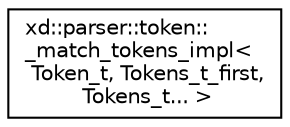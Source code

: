 digraph "Graphical Class Hierarchy"
{
  edge [fontname="Helvetica",fontsize="10",labelfontname="Helvetica",labelfontsize="10"];
  node [fontname="Helvetica",fontsize="10",shape=record];
  rankdir="LR";
  Node0 [label="xd::parser::token::\l_match_tokens_impl\<\l Token_t, Tokens_t_first,\l Tokens_t... \>",height=0.2,width=0.4,color="black", fillcolor="white", style="filled",URL="$structxd_1_1parser_1_1token_1_1__match__tokens__impl_3_01_token__t_00_01_tokens__t__first_00_01_tokens__t_8_8_8_01_4.html"];
}
